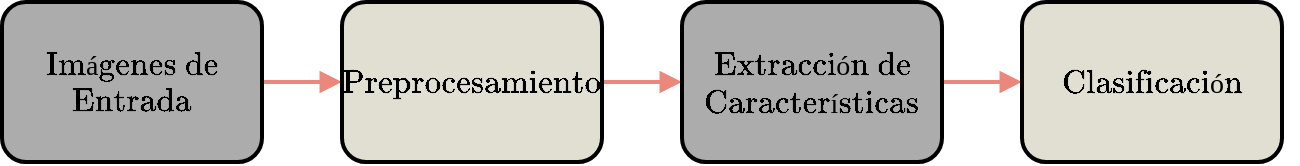 <mxfile version="26.0.16">
  <diagram name="Page-1" id="bIes6_ukVuZWeVdDMZBp">
    <mxGraphModel dx="1380" dy="480" grid="1" gridSize="10" guides="1" tooltips="1" connect="1" arrows="1" fold="1" page="1" pageScale="1" pageWidth="500" pageHeight="500" math="1" shadow="0">
      <root>
        <mxCell id="0" />
        <mxCell id="1" parent="0" />
        <mxCell id="90_ij9PBLQ9bhybGQrYb-5" value="" style="edgeStyle=orthogonalEdgeStyle;rounded=0;orthogonalLoop=1;jettySize=auto;html=1;strokeWidth=2;strokeColor=#EB877B;endArrow=block;endFill=1;" parent="1" source="90_ij9PBLQ9bhybGQrYb-1" target="90_ij9PBLQ9bhybGQrYb-2" edge="1">
          <mxGeometry relative="1" as="geometry" />
        </mxCell>
        <mxCell id="90_ij9PBLQ9bhybGQrYb-1" value="" style="rounded=1;whiteSpace=wrap;html=1;fillColor=#ACACAC;strokeColor=#000000;strokeWidth=2;" parent="1" vertex="1">
          <mxGeometry x="-170" y="10" width="130" height="80" as="geometry" />
        </mxCell>
        <mxCell id="90_ij9PBLQ9bhybGQrYb-6" value="" style="edgeStyle=orthogonalEdgeStyle;rounded=0;orthogonalLoop=1;jettySize=auto;html=1;strokeWidth=2;strokeColor=#EB877B;endArrow=block;endFill=1;" parent="1" source="90_ij9PBLQ9bhybGQrYb-2" target="90_ij9PBLQ9bhybGQrYb-3" edge="1">
          <mxGeometry relative="1" as="geometry" />
        </mxCell>
        <mxCell id="90_ij9PBLQ9bhybGQrYb-2" value="&lt;font style=&quot;font-size: 14px;&quot;&gt;$$\text{Preprocesamiento}$$&lt;/font&gt;" style="rounded=1;whiteSpace=wrap;html=1;fillColor=#E1DFD2;strokeColor=#000000;strokeWidth=2;" parent="1" vertex="1">
          <mxGeometry y="10" width="130" height="80" as="geometry" />
        </mxCell>
        <mxCell id="90_ij9PBLQ9bhybGQrYb-7" value="" style="edgeStyle=orthogonalEdgeStyle;rounded=0;orthogonalLoop=1;jettySize=auto;html=1;strokeWidth=2;strokeColor=#EB877B;endArrow=block;endFill=1;" parent="1" source="90_ij9PBLQ9bhybGQrYb-3" target="90_ij9PBLQ9bhybGQrYb-4" edge="1">
          <mxGeometry relative="1" as="geometry" />
        </mxCell>
        <mxCell id="90_ij9PBLQ9bhybGQrYb-3" value="" style="rounded=1;whiteSpace=wrap;html=1;fillColor=#ACACAC;strokeColor=#000000;strokeWidth=2;" parent="1" vertex="1">
          <mxGeometry x="170" y="10" width="130" height="80" as="geometry" />
        </mxCell>
        <mxCell id="90_ij9PBLQ9bhybGQrYb-4" value="&lt;font style=&quot;font-size: 14px;&quot;&gt;$$\text{Clasificación}$$&lt;/font&gt;" style="rounded=1;whiteSpace=wrap;html=1;fillColor=#E1DFD2;strokeColor=#000000;strokeWidth=2;" parent="1" vertex="1">
          <mxGeometry x="340" y="10" width="130" height="80" as="geometry" />
        </mxCell>
        <mxCell id="riMv3vo3rsj0SdCclo5Q-1" value="&lt;font style=&quot;font-size: 14px;&quot;&gt;$$\text{Extracción de}$$&lt;/font&gt;" style="text;html=1;align=center;verticalAlign=middle;whiteSpace=wrap;rounded=0;" parent="1" vertex="1">
          <mxGeometry x="205" y="26" width="60" height="30" as="geometry" />
        </mxCell>
        <mxCell id="riMv3vo3rsj0SdCclo5Q-2" value="&lt;font style=&quot;font-size: 14px;&quot;&gt;$$\text{Características}$$&lt;/font&gt;" style="text;html=1;align=center;verticalAlign=middle;whiteSpace=wrap;rounded=0;" parent="1" vertex="1">
          <mxGeometry x="205" y="45" width="60" height="30" as="geometry" />
        </mxCell>
        <mxCell id="riMv3vo3rsj0SdCclo5Q-3" value="&lt;font style=&quot;font-size: 14px;&quot;&gt;$$\text{Entrada}$$&lt;/font&gt;" style="text;html=1;align=center;verticalAlign=middle;whiteSpace=wrap;rounded=0;" parent="1" vertex="1">
          <mxGeometry x="-135" y="45" width="60" height="30" as="geometry" />
        </mxCell>
        <mxCell id="riMv3vo3rsj0SdCclo5Q-4" value="&lt;font style=&quot;font-size: 14px;&quot;&gt;$$\text{Imágenes de}$$&lt;/font&gt;" style="text;html=1;align=center;verticalAlign=middle;whiteSpace=wrap;rounded=0;" parent="1" vertex="1">
          <mxGeometry x="-135" y="26" width="60" height="30" as="geometry" />
        </mxCell>
      </root>
    </mxGraphModel>
  </diagram>
</mxfile>
